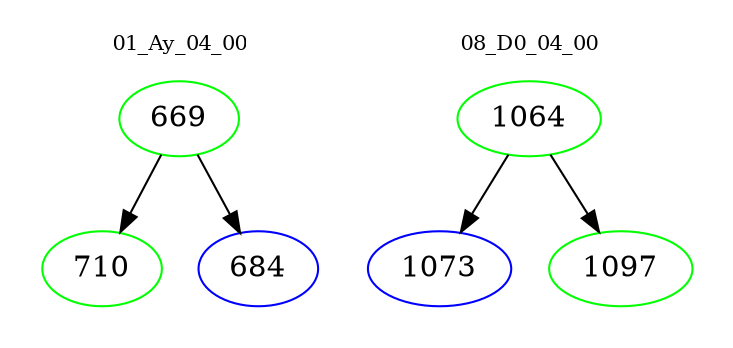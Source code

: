 digraph{
subgraph cluster_0 {
color = white
label = "01_Ay_04_00";
fontsize=10;
T0_669 [label="669", color="green"]
T0_669 -> T0_710 [color="black"]
T0_710 [label="710", color="green"]
T0_669 -> T0_684 [color="black"]
T0_684 [label="684", color="blue"]
}
subgraph cluster_1 {
color = white
label = "08_D0_04_00";
fontsize=10;
T1_1064 [label="1064", color="green"]
T1_1064 -> T1_1073 [color="black"]
T1_1073 [label="1073", color="blue"]
T1_1064 -> T1_1097 [color="black"]
T1_1097 [label="1097", color="green"]
}
}
